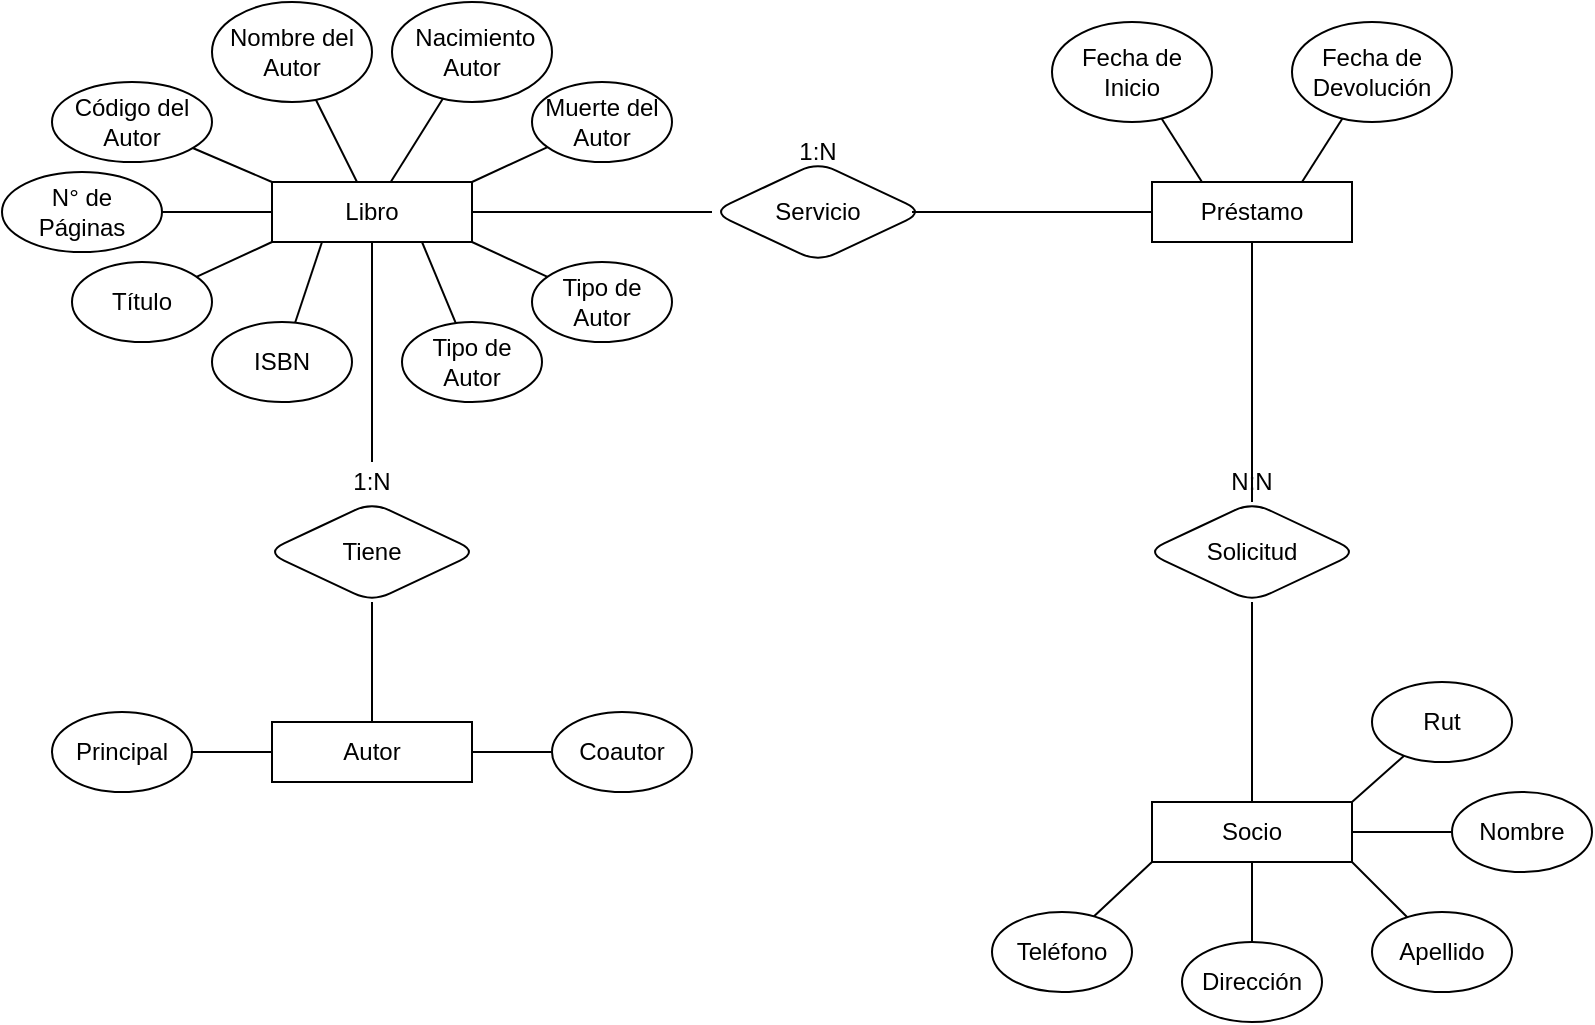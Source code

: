 <mxfile>
    <diagram id="uqVQLhDfRJaLFAwXgeg6" name="Modelo Conceptual">
        <mxGraphModel dx="974" dy="431" grid="1" gridSize="10" guides="1" tooltips="1" connect="1" arrows="1" fold="1" page="1" pageScale="1" pageWidth="827" pageHeight="1169" math="0" shadow="0">
            <root>
                <mxCell id="0"/>
                <mxCell id="1" parent="0"/>
                <mxCell id="28" value="" style="edgeStyle=none;html=1;endArrow=none;endFill=0;" parent="1" source="4" target="27" edge="1">
                    <mxGeometry relative="1" as="geometry"/>
                </mxCell>
                <mxCell id="33" style="edgeStyle=none;html=1;entryX=0.5;entryY=0;entryDx=0;entryDy=0;endArrow=none;endFill=0;startArrow=none;" parent="1" source="ob97hKyUoDoPS7dpxWtW-70" target="31" edge="1">
                    <mxGeometry relative="1" as="geometry"/>
                </mxCell>
                <mxCell id="40" style="edgeStyle=none;html=1;entryX=0;entryY=0.5;entryDx=0;entryDy=0;endArrow=none;endFill=0;" parent="1" source="4" target="38" edge="1">
                    <mxGeometry relative="1" as="geometry"/>
                </mxCell>
                <mxCell id="4" value="Libro" style="rounded=0;whiteSpace=wrap;html=1;" parent="1" vertex="1">
                    <mxGeometry x="150" y="130" width="100" height="30" as="geometry"/>
                </mxCell>
                <mxCell id="23" style="edgeStyle=none;html=1;endArrow=none;endFill=0;" parent="1" source="6" target="4" edge="1">
                    <mxGeometry relative="1" as="geometry"/>
                </mxCell>
                <mxCell id="6" value="Nombre del Autor" style="ellipse;whiteSpace=wrap;html=1;rounded=1;" parent="1" vertex="1">
                    <mxGeometry x="120" y="40" width="80" height="50" as="geometry"/>
                </mxCell>
                <mxCell id="22" style="edgeStyle=none;html=1;entryX=0;entryY=0;entryDx=0;entryDy=0;endArrow=none;endFill=0;" parent="1" source="8" target="4" edge="1">
                    <mxGeometry relative="1" as="geometry"/>
                </mxCell>
                <mxCell id="8" value="Código del Autor" style="ellipse;whiteSpace=wrap;html=1;rounded=1;" parent="1" vertex="1">
                    <mxGeometry x="40" y="80" width="80" height="40" as="geometry"/>
                </mxCell>
                <mxCell id="24" style="edgeStyle=none;html=1;endArrow=none;endFill=0;" parent="1" source="10" target="4" edge="1">
                    <mxGeometry relative="1" as="geometry"/>
                </mxCell>
                <mxCell id="10" value="&amp;nbsp;Nacimiento Autor" style="ellipse;whiteSpace=wrap;html=1;rounded=1;" parent="1" vertex="1">
                    <mxGeometry x="210" y="40" width="80" height="50" as="geometry"/>
                </mxCell>
                <mxCell id="25" style="edgeStyle=none;html=1;entryX=1;entryY=0;entryDx=0;entryDy=0;endArrow=none;endFill=0;" parent="1" source="13" target="4" edge="1">
                    <mxGeometry relative="1" as="geometry"/>
                </mxCell>
                <mxCell id="13" value="Muerte del Autor" style="ellipse;whiteSpace=wrap;html=1;rounded=1;" parent="1" vertex="1">
                    <mxGeometry x="280" y="80" width="70" height="40" as="geometry"/>
                </mxCell>
                <mxCell id="32" value="" style="edgeStyle=none;html=1;endArrow=none;endFill=0;entryX=0.75;entryY=1;entryDx=0;entryDy=0;" parent="1" source="16" target="4" edge="1">
                    <mxGeometry relative="1" as="geometry"/>
                </mxCell>
                <mxCell id="16" value="Tipo de Autor" style="ellipse;whiteSpace=wrap;html=1;rounded=1;" parent="1" vertex="1">
                    <mxGeometry x="215" y="200" width="70" height="40" as="geometry"/>
                </mxCell>
                <mxCell id="20" style="edgeStyle=none;html=1;entryX=0;entryY=1;entryDx=0;entryDy=0;endArrow=none;endFill=0;" parent="1" source="17" target="4" edge="1">
                    <mxGeometry relative="1" as="geometry"/>
                </mxCell>
                <mxCell id="17" value="Título" style="ellipse;whiteSpace=wrap;html=1;rounded=1;" parent="1" vertex="1">
                    <mxGeometry x="50" y="170" width="70" height="40" as="geometry"/>
                </mxCell>
                <mxCell id="19" style="edgeStyle=none;html=1;entryX=0.25;entryY=1;entryDx=0;entryDy=0;endArrow=none;endFill=0;" parent="1" source="18" target="4" edge="1">
                    <mxGeometry relative="1" as="geometry"/>
                </mxCell>
                <mxCell id="18" value="ISBN" style="ellipse;whiteSpace=wrap;html=1;rounded=1;" parent="1" vertex="1">
                    <mxGeometry x="120" y="200" width="70" height="40" as="geometry"/>
                </mxCell>
                <mxCell id="27" value="N° de &lt;br&gt;Páginas" style="ellipse;whiteSpace=wrap;html=1;rounded=1;" parent="1" vertex="1">
                    <mxGeometry x="15" y="125" width="80" height="40" as="geometry"/>
                </mxCell>
                <mxCell id="uRIsdsb9jOaQ5oJXY-gY-70" value="" style="edgeStyle=none;html=1;endArrow=none;endFill=0;" parent="1" source="31" target="uRIsdsb9jOaQ5oJXY-gY-69" edge="1">
                    <mxGeometry relative="1" as="geometry"/>
                </mxCell>
                <mxCell id="31" value="Tiene" style="rhombus;whiteSpace=wrap;html=1;rounded=1;" parent="1" vertex="1">
                    <mxGeometry x="147" y="290" width="106" height="50" as="geometry"/>
                </mxCell>
                <mxCell id="34" value="Principal" style="ellipse;whiteSpace=wrap;html=1;rounded=1;" parent="1" vertex="1">
                    <mxGeometry x="40" y="395" width="70" height="40" as="geometry"/>
                </mxCell>
                <mxCell id="uRIsdsb9jOaQ5oJXY-gY-72" value="" style="edgeStyle=none;html=1;endArrow=none;endFill=0;" parent="1" source="35" target="uRIsdsb9jOaQ5oJXY-gY-69" edge="1">
                    <mxGeometry relative="1" as="geometry"/>
                </mxCell>
                <mxCell id="35" value="Coautor" style="ellipse;whiteSpace=wrap;html=1;rounded=1;" parent="1" vertex="1">
                    <mxGeometry x="290" y="395" width="70" height="40" as="geometry"/>
                </mxCell>
                <mxCell id="38" value="Servicio" style="rhombus;whiteSpace=wrap;html=1;rounded=1;" parent="1" vertex="1">
                    <mxGeometry x="370" y="120" width="106" height="50" as="geometry"/>
                </mxCell>
                <mxCell id="43" style="edgeStyle=none;html=1;endArrow=none;endFill=0;" parent="1" source="41" edge="1">
                    <mxGeometry relative="1" as="geometry">
                        <mxPoint x="470" y="145" as="targetPoint"/>
                    </mxGeometry>
                </mxCell>
                <mxCell id="65" style="edgeStyle=none;html=1;entryX=0.5;entryY=0;entryDx=0;entryDy=0;endArrow=none;endFill=0;" parent="1" source="41" target="64" edge="1">
                    <mxGeometry relative="1" as="geometry"/>
                </mxCell>
                <mxCell id="41" value="Préstamo" style="rounded=0;whiteSpace=wrap;html=1;" parent="1" vertex="1">
                    <mxGeometry x="590" y="130" width="100" height="30" as="geometry"/>
                </mxCell>
                <mxCell id="49" style="edgeStyle=none;html=1;entryX=0.75;entryY=0;entryDx=0;entryDy=0;endArrow=none;endFill=0;" parent="1" source="44" target="41" edge="1">
                    <mxGeometry relative="1" as="geometry"/>
                </mxCell>
                <mxCell id="44" value="Fecha de Devolución" style="ellipse;whiteSpace=wrap;html=1;rounded=1;" parent="1" vertex="1">
                    <mxGeometry x="660" y="50" width="80" height="50" as="geometry"/>
                </mxCell>
                <mxCell id="48" style="edgeStyle=none;html=1;entryX=0.25;entryY=0;entryDx=0;entryDy=0;endArrow=none;endFill=0;" parent="1" source="45" target="41" edge="1">
                    <mxGeometry relative="1" as="geometry"/>
                </mxCell>
                <mxCell id="45" value="Fecha de Inicio" style="ellipse;whiteSpace=wrap;html=1;rounded=1;" parent="1" vertex="1">
                    <mxGeometry x="540" y="50" width="80" height="50" as="geometry"/>
                </mxCell>
                <mxCell id="59" style="edgeStyle=none;html=1;entryX=0.5;entryY=0;entryDx=0;entryDy=0;endArrow=none;endFill=0;" parent="1" source="51" target="56" edge="1">
                    <mxGeometry relative="1" as="geometry"/>
                </mxCell>
                <mxCell id="66" style="edgeStyle=none;html=1;entryX=0.5;entryY=1;entryDx=0;entryDy=0;endArrow=none;endFill=0;" parent="1" source="51" target="64" edge="1">
                    <mxGeometry relative="1" as="geometry"/>
                </mxCell>
                <mxCell id="51" value="Socio" style="rounded=0;whiteSpace=wrap;html=1;" parent="1" vertex="1">
                    <mxGeometry x="590" y="440" width="100" height="30" as="geometry"/>
                </mxCell>
                <mxCell id="62" style="edgeStyle=none;html=1;entryX=1;entryY=0.5;entryDx=0;entryDy=0;endArrow=none;endFill=0;" parent="1" source="54" target="51" edge="1">
                    <mxGeometry relative="1" as="geometry"/>
                </mxCell>
                <mxCell id="54" value="Nombre" style="ellipse;whiteSpace=wrap;html=1;rounded=1;" parent="1" vertex="1">
                    <mxGeometry x="740" y="435" width="70" height="40" as="geometry"/>
                </mxCell>
                <mxCell id="60" style="edgeStyle=none;html=1;entryX=0;entryY=1;entryDx=0;entryDy=0;endArrow=none;endFill=0;" parent="1" target="51" edge="1">
                    <mxGeometry relative="1" as="geometry">
                        <mxPoint x="560.216" y="497.922" as="sourcePoint"/>
                    </mxGeometry>
                </mxCell>
                <mxCell id="55" value="Teléfono" style="ellipse;whiteSpace=wrap;html=1;rounded=1;" parent="1" vertex="1">
                    <mxGeometry x="510" y="495" width="70" height="40" as="geometry"/>
                </mxCell>
                <mxCell id="56" value="Dirección" style="ellipse;whiteSpace=wrap;html=1;rounded=1;" parent="1" vertex="1">
                    <mxGeometry x="605" y="510" width="70" height="40" as="geometry"/>
                </mxCell>
                <mxCell id="61" style="edgeStyle=none;html=1;entryX=1;entryY=1;entryDx=0;entryDy=0;endArrow=none;endFill=0;" parent="1" source="57" target="51" edge="1">
                    <mxGeometry relative="1" as="geometry"/>
                </mxCell>
                <mxCell id="57" value="Apellido" style="ellipse;whiteSpace=wrap;html=1;rounded=1;" parent="1" vertex="1">
                    <mxGeometry x="700" y="495" width="70" height="40" as="geometry"/>
                </mxCell>
                <mxCell id="63" style="edgeStyle=none;html=1;entryX=1;entryY=0;entryDx=0;entryDy=0;endArrow=none;endFill=0;" parent="1" source="58" target="51" edge="1">
                    <mxGeometry relative="1" as="geometry"/>
                </mxCell>
                <mxCell id="58" value="Rut" style="ellipse;whiteSpace=wrap;html=1;rounded=1;" parent="1" vertex="1">
                    <mxGeometry x="700" y="380" width="70" height="40" as="geometry"/>
                </mxCell>
                <mxCell id="64" value="Solicitud" style="rhombus;whiteSpace=wrap;html=1;rounded=1;" parent="1" vertex="1">
                    <mxGeometry x="587" y="290" width="106" height="50" as="geometry"/>
                </mxCell>
                <mxCell id="69" style="edgeStyle=none;html=1;entryX=1;entryY=1;entryDx=0;entryDy=0;endArrow=none;endFill=0;" parent="1" source="68" target="4" edge="1">
                    <mxGeometry relative="1" as="geometry"/>
                </mxCell>
                <mxCell id="68" value="Tipo de Autor" style="ellipse;whiteSpace=wrap;html=1;rounded=1;" parent="1" vertex="1">
                    <mxGeometry x="280" y="170" width="70" height="40" as="geometry"/>
                </mxCell>
                <mxCell id="uRIsdsb9jOaQ5oJXY-gY-71" value="" style="edgeStyle=none;html=1;endArrow=none;endFill=0;" parent="1" source="uRIsdsb9jOaQ5oJXY-gY-69" target="34" edge="1">
                    <mxGeometry relative="1" as="geometry"/>
                </mxCell>
                <mxCell id="uRIsdsb9jOaQ5oJXY-gY-69" value="Autor" style="rounded=0;whiteSpace=wrap;html=1;" parent="1" vertex="1">
                    <mxGeometry x="150" y="400" width="100" height="30" as="geometry"/>
                </mxCell>
                <mxCell id="ob97hKyUoDoPS7dpxWtW-69" value="1:N" style="text;html=1;strokeColor=none;fillColor=none;align=center;verticalAlign=middle;whiteSpace=wrap;rounded=0;" parent="1" vertex="1">
                    <mxGeometry x="403" y="105" width="40" height="20" as="geometry"/>
                </mxCell>
                <mxCell id="ob97hKyUoDoPS7dpxWtW-70" value="1:N" style="text;html=1;strokeColor=none;fillColor=none;align=center;verticalAlign=middle;whiteSpace=wrap;rounded=0;" parent="1" vertex="1">
                    <mxGeometry x="180" y="270" width="40" height="20" as="geometry"/>
                </mxCell>
                <mxCell id="ob97hKyUoDoPS7dpxWtW-71" value="" style="edgeStyle=none;html=1;entryX=0.5;entryY=0;entryDx=0;entryDy=0;endArrow=none;endFill=0;" parent="1" source="4" target="ob97hKyUoDoPS7dpxWtW-70" edge="1">
                    <mxGeometry relative="1" as="geometry">
                        <mxPoint x="200" y="160" as="sourcePoint"/>
                        <mxPoint x="200" y="290" as="targetPoint"/>
                    </mxGeometry>
                </mxCell>
                <mxCell id="ob97hKyUoDoPS7dpxWtW-72" value="N:N" style="text;html=1;strokeColor=none;fillColor=none;align=center;verticalAlign=middle;whiteSpace=wrap;rounded=0;" parent="1" vertex="1">
                    <mxGeometry x="620" y="270" width="40" height="20" as="geometry"/>
                </mxCell>
            </root>
        </mxGraphModel>
    </diagram>
    <diagram id="mhzFOZP25a-GHOfsMgsZ" name="Modelo Lógico">
        <mxGraphModel dx="974" dy="431" grid="1" gridSize="10" guides="1" tooltips="1" connect="1" arrows="1" fold="1" page="1" pageScale="1" pageWidth="827" pageHeight="1169" math="0" shadow="0">
            <root>
                <mxCell id="vHATkGqhV-EBnXnX9JVX-0"/>
                <mxCell id="vHATkGqhV-EBnXnX9JVX-1" parent="vHATkGqhV-EBnXnX9JVX-0"/>
                <mxCell id="vHATkGqhV-EBnXnX9JVX-2" value="libro" style="swimlane;fontStyle=0;childLayout=stackLayout;horizontal=1;startSize=26;horizontalStack=0;resizeParent=1;resizeParentMax=0;resizeLast=0;collapsible=1;marginBottom=0;align=center;fontSize=14;rounded=1;" parent="vHATkGqhV-EBnXnX9JVX-1" vertex="1">
                    <mxGeometry x="40" y="80" width="160" height="110" as="geometry"/>
                </mxCell>
                <mxCell id="vHATkGqhV-EBnXnX9JVX-3" value="isbn [PK]&#10;titulo&#10;num_paginas&#10;autor [FK]" style="text;strokeColor=none;fillColor=none;spacingLeft=4;spacingRight=4;overflow=hidden;rotatable=0;points=[[0,0.5],[1,0.5]];portConstraint=eastwest;fontSize=12;rounded=1;" parent="vHATkGqhV-EBnXnX9JVX-2" vertex="1">
                    <mxGeometry y="26" width="160" height="84" as="geometry"/>
                </mxCell>
                <mxCell id="xgTkTWEUYynd-jVh_Jvl-0" value="prestamo" style="swimlane;fontStyle=0;childLayout=stackLayout;horizontal=1;startSize=26;horizontalStack=0;resizeParent=1;resizeParentMax=0;resizeLast=0;collapsible=1;marginBottom=0;align=center;fontSize=14;rounded=1;" parent="vHATkGqhV-EBnXnX9JVX-1" vertex="1">
                    <mxGeometry x="320" y="80" width="160" height="110" as="geometry"/>
                </mxCell>
                <mxCell id="xgTkTWEUYynd-jVh_Jvl-1" value="id_prestamo [PK]&#10;fecha_prestamo&#10;fecha_devolucion&#10;isbn_libro [FK]&#10;rut_socio [FK]" style="text;strokeColor=none;fillColor=none;spacingLeft=4;spacingRight=4;overflow=hidden;rotatable=0;points=[[0,0.5],[1,0.5]];portConstraint=eastwest;fontSize=12;rounded=1;" parent="xgTkTWEUYynd-jVh_Jvl-0" vertex="1">
                    <mxGeometry y="26" width="160" height="84" as="geometry"/>
                </mxCell>
                <mxCell id="fbK7FyY_Do8xVFlV5jhj-0" value="socio" style="swimlane;fontStyle=0;childLayout=stackLayout;horizontal=1;startSize=26;horizontalStack=0;resizeParent=1;resizeParentMax=0;resizeLast=0;collapsible=1;marginBottom=0;align=center;fontSize=14;rounded=1;" parent="vHATkGqhV-EBnXnX9JVX-1" vertex="1">
                    <mxGeometry x="600" y="80" width="160" height="110" as="geometry"/>
                </mxCell>
                <mxCell id="fbK7FyY_Do8xVFlV5jhj-1" value="rut [PK]&#10;nombre&#10;apellido&#10;direccion&#10;telefono" style="text;strokeColor=none;fillColor=none;spacingLeft=4;spacingRight=4;overflow=hidden;rotatable=0;points=[[0,0.5],[1,0.5]];portConstraint=eastwest;fontSize=12;rounded=1;" parent="fbK7FyY_Do8xVFlV5jhj-0" vertex="1">
                    <mxGeometry y="26" width="160" height="84" as="geometry"/>
                </mxCell>
                <mxCell id="fbK7FyY_Do8xVFlV5jhj-4" value="tipo_autor" style="swimlane;fontStyle=0;childLayout=stackLayout;horizontal=1;startSize=26;horizontalStack=0;resizeParent=1;resizeParentMax=0;resizeLast=0;collapsible=1;marginBottom=0;align=center;fontSize=14;rounded=1;" parent="vHATkGqhV-EBnXnX9JVX-1" vertex="1">
                    <mxGeometry x="320" y="280" width="160" height="80" as="geometry"/>
                </mxCell>
                <mxCell id="fbK7FyY_Do8xVFlV5jhj-5" value="id_autor_libro [PK]&#10;tipo" style="text;strokeColor=none;fillColor=none;spacingLeft=4;spacingRight=4;overflow=hidden;rotatable=0;points=[[0,0.5],[1,0.5]];portConstraint=eastwest;fontSize=12;rounded=1;" parent="fbK7FyY_Do8xVFlV5jhj-4" vertex="1">
                    <mxGeometry y="26" width="160" height="54" as="geometry"/>
                </mxCell>
                <mxCell id="4Sy0ADNcXCkzAkWNsCa9-1" style="edgeStyle=none;html=1;entryX=1;entryY=0.5;entryDx=0;entryDy=0;endArrow=none;endFill=0;" parent="vHATkGqhV-EBnXnX9JVX-1" source="xgTkTWEUYynd-jVh_Jvl-1" target="vHATkGqhV-EBnXnX9JVX-3" edge="1">
                    <mxGeometry relative="1" as="geometry"/>
                </mxCell>
                <mxCell id="bGVlFbafxkW8dY_tyMmb-3" style="edgeStyle=none;html=1;endArrow=none;endFill=0;" parent="vHATkGqhV-EBnXnX9JVX-1" source="e5IWjNx2bu8dreDrEWCK-2" target="bGVlFbafxkW8dY_tyMmb-1" edge="1">
                    <mxGeometry relative="1" as="geometry"/>
                </mxCell>
                <mxCell id="e5IWjNx2bu8dreDrEWCK-2" value="autor" style="swimlane;fontStyle=0;childLayout=stackLayout;horizontal=1;startSize=26;horizontalStack=0;resizeParent=1;resizeParentMax=0;resizeLast=0;collapsible=1;marginBottom=0;align=center;fontSize=14;rounded=1;" parent="vHATkGqhV-EBnXnX9JVX-1" vertex="1">
                    <mxGeometry x="40" y="440" width="160" height="120" as="geometry"/>
                </mxCell>
                <mxCell id="e5IWjNx2bu8dreDrEWCK-3" value="id [PK]&#10;nombre_autor&#10;apellido_autor&#10;fecha_nacimiento&#10;fecha_muerte" style="text;strokeColor=none;fillColor=none;spacingLeft=4;spacingRight=4;overflow=hidden;rotatable=0;points=[[0,0.5],[1,0.5]];portConstraint=eastwest;fontSize=12;rounded=1;" parent="e5IWjNx2bu8dreDrEWCK-2" vertex="1">
                    <mxGeometry y="26" width="160" height="94" as="geometry"/>
                </mxCell>
                <mxCell id="bGVlFbafxkW8dY_tyMmb-2" style="edgeStyle=none;html=1;endArrow=none;endFill=0;" parent="vHATkGqhV-EBnXnX9JVX-1" source="bGVlFbafxkW8dY_tyMmb-0" target="vHATkGqhV-EBnXnX9JVX-3" edge="1">
                    <mxGeometry relative="1" as="geometry"/>
                </mxCell>
                <mxCell id="bGVlFbafxkW8dY_tyMmb-0" value="autor_libro" style="swimlane;fontStyle=0;childLayout=stackLayout;horizontal=1;startSize=26;horizontalStack=0;resizeParent=1;resizeParentMax=0;resizeLast=0;collapsible=1;marginBottom=0;align=center;fontSize=14;rounded=1;" parent="vHATkGqhV-EBnXnX9JVX-1" vertex="1">
                    <mxGeometry x="40" y="280" width="160" height="80" as="geometry"/>
                </mxCell>
                <mxCell id="bGVlFbafxkW8dY_tyMmb-1" value="isbn_libro [PK][FK]&#10;id_autor [PK][FK]&#10;id_tipo_autor [FK]" style="text;strokeColor=none;fillColor=none;spacingLeft=4;spacingRight=4;overflow=hidden;rotatable=0;points=[[0,0.5],[1,0.5]];portConstraint=eastwest;fontSize=12;rounded=1;" parent="bGVlFbafxkW8dY_tyMmb-0" vertex="1">
                    <mxGeometry y="26" width="160" height="54" as="geometry"/>
                </mxCell>
                <mxCell id="bGVlFbafxkW8dY_tyMmb-4" style="edgeStyle=none;html=1;entryX=0;entryY=0.5;entryDx=0;entryDy=0;endArrow=none;endFill=0;" parent="vHATkGqhV-EBnXnX9JVX-1" source="xgTkTWEUYynd-jVh_Jvl-1" target="fbK7FyY_Do8xVFlV5jhj-1" edge="1">
                    <mxGeometry relative="1" as="geometry"/>
                </mxCell>
                <mxCell id="bGVlFbafxkW8dY_tyMmb-5" style="edgeStyle=none;html=1;endArrow=none;endFill=0;" parent="vHATkGqhV-EBnXnX9JVX-1" source="bGVlFbafxkW8dY_tyMmb-1" target="fbK7FyY_Do8xVFlV5jhj-5" edge="1">
                    <mxGeometry relative="1" as="geometry"/>
                </mxCell>
                <mxCell id="AnDOFsGe3Cr27mpyqITF-0" value="1" style="text;html=1;strokeColor=none;fillColor=none;align=center;verticalAlign=middle;whiteSpace=wrap;rounded=0;" parent="vHATkGqhV-EBnXnX9JVX-1" vertex="1">
                    <mxGeometry x="190" y="125" width="40" height="20" as="geometry"/>
                </mxCell>
                <mxCell id="AnDOFsGe3Cr27mpyqITF-1" value="1" style="text;html=1;strokeColor=none;fillColor=none;align=center;verticalAlign=middle;whiteSpace=wrap;rounded=0;" parent="vHATkGqhV-EBnXnX9JVX-1" vertex="1">
                    <mxGeometry x="290" y="125" width="40" height="20" as="geometry"/>
                </mxCell>
                <mxCell id="AnDOFsGe3Cr27mpyqITF-2" value="1" style="text;html=1;strokeColor=none;fillColor=none;align=center;verticalAlign=middle;whiteSpace=wrap;rounded=0;" parent="vHATkGqhV-EBnXnX9JVX-1" vertex="1">
                    <mxGeometry x="110" y="190" width="40" height="20" as="geometry"/>
                </mxCell>
                <mxCell id="AnDOFsGe3Cr27mpyqITF-3" value="n" style="text;html=1;strokeColor=none;fillColor=none;align=center;verticalAlign=middle;whiteSpace=wrap;rounded=0;" parent="vHATkGqhV-EBnXnX9JVX-1" vertex="1">
                    <mxGeometry x="110" y="260" width="40" height="20" as="geometry"/>
                </mxCell>
                <mxCell id="AnDOFsGe3Cr27mpyqITF-4" value="1" style="text;html=1;strokeColor=none;fillColor=none;align=center;verticalAlign=middle;whiteSpace=wrap;rounded=0;" parent="vHATkGqhV-EBnXnX9JVX-1" vertex="1">
                    <mxGeometry x="110" y="420" width="40" height="20" as="geometry"/>
                </mxCell>
                <mxCell id="AnDOFsGe3Cr27mpyqITF-5" value="n" style="text;html=1;strokeColor=none;fillColor=none;align=center;verticalAlign=middle;whiteSpace=wrap;rounded=0;" parent="vHATkGqhV-EBnXnX9JVX-1" vertex="1">
                    <mxGeometry x="110" y="360" width="40" height="20" as="geometry"/>
                </mxCell>
                <mxCell id="AnDOFsGe3Cr27mpyqITF-6" value="n" style="text;html=1;strokeColor=none;fillColor=none;align=center;verticalAlign=middle;whiteSpace=wrap;rounded=0;" parent="vHATkGqhV-EBnXnX9JVX-1" vertex="1">
                    <mxGeometry x="190" y="310" width="40" height="20" as="geometry"/>
                </mxCell>
                <mxCell id="AnDOFsGe3Cr27mpyqITF-7" value="1" style="text;html=1;strokeColor=none;fillColor=none;align=center;verticalAlign=middle;whiteSpace=wrap;rounded=0;" parent="vHATkGqhV-EBnXnX9JVX-1" vertex="1">
                    <mxGeometry x="290" y="310" width="40" height="20" as="geometry"/>
                </mxCell>
                <mxCell id="AnDOFsGe3Cr27mpyqITF-8" value="1" style="text;html=1;strokeColor=none;fillColor=none;align=center;verticalAlign=middle;whiteSpace=wrap;rounded=0;" parent="vHATkGqhV-EBnXnX9JVX-1" vertex="1">
                    <mxGeometry x="470" y="125" width="40" height="20" as="geometry"/>
                </mxCell>
                <mxCell id="AnDOFsGe3Cr27mpyqITF-9" value="n" style="text;html=1;strokeColor=none;fillColor=none;align=center;verticalAlign=middle;whiteSpace=wrap;rounded=0;" parent="vHATkGqhV-EBnXnX9JVX-1" vertex="1">
                    <mxGeometry x="570" y="125" width="40" height="20" as="geometry"/>
                </mxCell>
            </root>
        </mxGraphModel>
    </diagram>
    <diagram id="Wgy9LwkLvXaMDbjp9ndN" name="Modelo Físico">
        <mxGraphModel dx="974" dy="431" grid="1" gridSize="10" guides="1" tooltips="1" connect="1" arrows="1" fold="1" page="1" pageScale="1" pageWidth="827" pageHeight="1169" math="0" shadow="0">
            <root>
                <mxCell id="CmuFrKc4oBQL-hQ8GGKB-0"/>
                <mxCell id="CmuFrKc4oBQL-hQ8GGKB-1" parent="CmuFrKc4oBQL-hQ8GGKB-0"/>
                <mxCell id="o6Mymt_8c6PYhCKCGLrK-0" value="libro" style="swimlane;fontStyle=0;childLayout=stackLayout;horizontal=1;startSize=26;horizontalStack=0;resizeParent=1;resizeParentMax=0;resizeLast=0;collapsible=1;marginBottom=0;align=center;fontSize=14;rounded=1;" parent="CmuFrKc4oBQL-hQ8GGKB-1" vertex="1">
                    <mxGeometry x="40" y="80" width="180" height="110" as="geometry"/>
                </mxCell>
                <mxCell id="o6Mymt_8c6PYhCKCGLrK-1" value="isbn VARCHAR(15) [PK]&#10;titulo VARCHAR (255)&#10;num_paginas INT" style="text;strokeColor=none;fillColor=none;spacingLeft=4;spacingRight=4;overflow=hidden;rotatable=0;points=[[0,0.5],[1,0.5]];portConstraint=eastwest;fontSize=12;rounded=1;" parent="o6Mymt_8c6PYhCKCGLrK-0" vertex="1">
                    <mxGeometry y="26" width="180" height="84" as="geometry"/>
                </mxCell>
                <mxCell id="o6Mymt_8c6PYhCKCGLrK-2" value="prestamo" style="swimlane;fontStyle=0;childLayout=stackLayout;horizontal=1;startSize=26;horizontalStack=0;resizeParent=1;resizeParentMax=0;resizeLast=0;collapsible=1;marginBottom=0;align=center;fontSize=14;rounded=1;" parent="CmuFrKc4oBQL-hQ8GGKB-1" vertex="1">
                    <mxGeometry x="310" y="80" width="180" height="110" as="geometry"/>
                </mxCell>
                <mxCell id="o6Mymt_8c6PYhCKCGLrK-3" value="id_prestamo SERIAL [PK]&#10;fecha_prestamo DATE&#10;fecha_devolucion DATE&#10;isbn_libro VARCHAR(15) [FK]&#10;rut_socio VARCHAR(13) [FK]" style="text;strokeColor=none;fillColor=none;spacingLeft=4;spacingRight=4;overflow=hidden;rotatable=0;points=[[0,0.5],[1,0.5]];portConstraint=eastwest;fontSize=12;rounded=1;" parent="o6Mymt_8c6PYhCKCGLrK-2" vertex="1">
                    <mxGeometry y="26" width="180" height="84" as="geometry"/>
                </mxCell>
                <mxCell id="o6Mymt_8c6PYhCKCGLrK-4" value="socio" style="swimlane;fontStyle=0;childLayout=stackLayout;horizontal=1;startSize=26;horizontalStack=0;resizeParent=1;resizeParentMax=0;resizeLast=0;collapsible=1;marginBottom=0;align=center;fontSize=14;rounded=1;" parent="CmuFrKc4oBQL-hQ8GGKB-1" vertex="1">
                    <mxGeometry x="600" y="80" width="200" height="110" as="geometry"/>
                </mxCell>
                <mxCell id="o6Mymt_8c6PYhCKCGLrK-5" value="rut VARCHAR(13) [PK]&#10;nombre VARCHAR(50)&#10;apellido VARCHAR(50)&#10;direccion VARCHAR(255) UNIQUE&#10;telefono VARCHAR(12) UNIQUE" style="text;strokeColor=none;fillColor=none;spacingLeft=4;spacingRight=4;overflow=hidden;rotatable=0;points=[[0,0.5],[1,0.5]];portConstraint=eastwest;fontSize=12;rounded=1;" parent="o6Mymt_8c6PYhCKCGLrK-4" vertex="1">
                    <mxGeometry y="26" width="200" height="84" as="geometry"/>
                </mxCell>
                <mxCell id="o6Mymt_8c6PYhCKCGLrK-6" value="tipo_autor" style="swimlane;fontStyle=0;childLayout=stackLayout;horizontal=1;startSize=26;horizontalStack=0;resizeParent=1;resizeParentMax=0;resizeLast=0;collapsible=1;marginBottom=0;align=center;fontSize=14;rounded=1;" parent="CmuFrKc4oBQL-hQ8GGKB-1" vertex="1">
                    <mxGeometry x="310" y="280" width="180" height="80" as="geometry"/>
                </mxCell>
                <mxCell id="o6Mymt_8c6PYhCKCGLrK-7" value="id_autor_libro SMALLINT [PK]&#10;tipo VARCHAR(25)" style="text;strokeColor=none;fillColor=none;spacingLeft=4;spacingRight=4;overflow=hidden;rotatable=0;points=[[0,0.5],[1,0.5]];portConstraint=eastwest;fontSize=12;rounded=1;" parent="o6Mymt_8c6PYhCKCGLrK-6" vertex="1">
                    <mxGeometry y="26" width="180" height="54" as="geometry"/>
                </mxCell>
                <mxCell id="o6Mymt_8c6PYhCKCGLrK-8" style="edgeStyle=none;html=1;entryX=1;entryY=0.5;entryDx=0;entryDy=0;endArrow=none;endFill=0;" parent="CmuFrKc4oBQL-hQ8GGKB-1" source="o6Mymt_8c6PYhCKCGLrK-3" target="o6Mymt_8c6PYhCKCGLrK-1" edge="1">
                    <mxGeometry relative="1" as="geometry"/>
                </mxCell>
                <mxCell id="o6Mymt_8c6PYhCKCGLrK-9" style="edgeStyle=none;html=1;endArrow=none;endFill=0;" parent="CmuFrKc4oBQL-hQ8GGKB-1" source="o6Mymt_8c6PYhCKCGLrK-10" target="o6Mymt_8c6PYhCKCGLrK-14" edge="1">
                    <mxGeometry relative="1" as="geometry"/>
                </mxCell>
                <mxCell id="o6Mymt_8c6PYhCKCGLrK-10" value="autor" style="swimlane;fontStyle=0;childLayout=stackLayout;horizontal=1;startSize=26;horizontalStack=0;resizeParent=1;resizeParentMax=0;resizeLast=0;collapsible=1;marginBottom=0;align=center;fontSize=14;rounded=1;" parent="CmuFrKc4oBQL-hQ8GGKB-1" vertex="1">
                    <mxGeometry x="35" y="440" width="190" height="120" as="geometry"/>
                </mxCell>
                <mxCell id="o6Mymt_8c6PYhCKCGLrK-11" value="id SERIAL [PK]&#10;nombre_autor VARCHAR (50)&#10;apellido_autor VARCHAR (50)&#10;fecha_nacimiento VARCHAR(10)&#10;fecha_muerte VARCHAR(10)" style="text;strokeColor=none;fillColor=none;spacingLeft=4;spacingRight=4;overflow=hidden;rotatable=0;points=[[0,0.5],[1,0.5]];portConstraint=eastwest;fontSize=12;rounded=1;" parent="o6Mymt_8c6PYhCKCGLrK-10" vertex="1">
                    <mxGeometry y="26" width="190" height="94" as="geometry"/>
                </mxCell>
                <mxCell id="o6Mymt_8c6PYhCKCGLrK-12" style="edgeStyle=none;html=1;endArrow=none;endFill=0;" parent="CmuFrKc4oBQL-hQ8GGKB-1" source="o6Mymt_8c6PYhCKCGLrK-13" target="o6Mymt_8c6PYhCKCGLrK-1" edge="1">
                    <mxGeometry relative="1" as="geometry"/>
                </mxCell>
                <mxCell id="o6Mymt_8c6PYhCKCGLrK-13" value="autor_libro" style="swimlane;fontStyle=0;childLayout=stackLayout;horizontal=1;startSize=26;horizontalStack=0;resizeParent=1;resizeParentMax=0;resizeLast=0;collapsible=1;marginBottom=0;align=center;fontSize=14;rounded=1;" parent="CmuFrKc4oBQL-hQ8GGKB-1" vertex="1">
                    <mxGeometry x="30" y="280" width="200" height="76" as="geometry"/>
                </mxCell>
                <mxCell id="o6Mymt_8c6PYhCKCGLrK-14" value="isbn_libro VARCHAR(15) [PK][FK]&#10;id_autor INT [PK][FK]&#10;id_tipo_autor SMALLINT [FK]" style="text;strokeColor=none;fillColor=none;spacingLeft=4;spacingRight=4;overflow=hidden;rotatable=0;points=[[0,0.5],[1,0.5]];portConstraint=eastwest;fontSize=12;rounded=1;" parent="o6Mymt_8c6PYhCKCGLrK-13" vertex="1">
                    <mxGeometry y="26" width="200" height="50" as="geometry"/>
                </mxCell>
                <mxCell id="o6Mymt_8c6PYhCKCGLrK-15" style="edgeStyle=none;html=1;entryX=0;entryY=0.5;entryDx=0;entryDy=0;endArrow=none;endFill=0;" parent="CmuFrKc4oBQL-hQ8GGKB-1" source="o6Mymt_8c6PYhCKCGLrK-3" target="o6Mymt_8c6PYhCKCGLrK-5" edge="1">
                    <mxGeometry relative="1" as="geometry"/>
                </mxCell>
                <mxCell id="o6Mymt_8c6PYhCKCGLrK-16" style="edgeStyle=none;html=1;endArrow=none;endFill=0;" parent="CmuFrKc4oBQL-hQ8GGKB-1" source="o6Mymt_8c6PYhCKCGLrK-14" target="o6Mymt_8c6PYhCKCGLrK-7" edge="1">
                    <mxGeometry relative="1" as="geometry"/>
                </mxCell>
                <mxCell id="1W2Lgc6cjg_nvn1-byG7-0" value="1" style="text;html=1;strokeColor=none;fillColor=none;align=center;verticalAlign=middle;whiteSpace=wrap;rounded=0;" parent="CmuFrKc4oBQL-hQ8GGKB-1" vertex="1">
                    <mxGeometry x="210" y="125" width="40" height="20" as="geometry"/>
                </mxCell>
                <mxCell id="1W2Lgc6cjg_nvn1-byG7-1" value="1" style="text;html=1;strokeColor=none;fillColor=none;align=center;verticalAlign=middle;whiteSpace=wrap;rounded=0;" parent="CmuFrKc4oBQL-hQ8GGKB-1" vertex="1">
                    <mxGeometry x="280" y="125" width="40" height="20" as="geometry"/>
                </mxCell>
                <mxCell id="ctmLACAXwwX8m8gnjiNo-0" value="1" style="text;html=1;strokeColor=none;fillColor=none;align=center;verticalAlign=middle;whiteSpace=wrap;rounded=0;" parent="CmuFrKc4oBQL-hQ8GGKB-1" vertex="1">
                    <mxGeometry x="120" y="420" width="40" height="20" as="geometry"/>
                </mxCell>
                <mxCell id="ctmLACAXwwX8m8gnjiNo-1" value="1" style="text;html=1;strokeColor=none;fillColor=none;align=center;verticalAlign=middle;whiteSpace=wrap;rounded=0;" parent="CmuFrKc4oBQL-hQ8GGKB-1" vertex="1">
                    <mxGeometry x="280" y="310" width="40" height="20" as="geometry"/>
                </mxCell>
                <mxCell id="ctmLACAXwwX8m8gnjiNo-2" value="n" style="text;html=1;strokeColor=none;fillColor=none;align=center;verticalAlign=middle;whiteSpace=wrap;rounded=0;" parent="CmuFrKc4oBQL-hQ8GGKB-1" vertex="1">
                    <mxGeometry x="120" y="260" width="40" height="20" as="geometry"/>
                </mxCell>
                <mxCell id="ctmLACAXwwX8m8gnjiNo-3" value="n" style="text;html=1;strokeColor=none;fillColor=none;align=center;verticalAlign=middle;whiteSpace=wrap;rounded=0;" parent="CmuFrKc4oBQL-hQ8GGKB-1" vertex="1">
                    <mxGeometry x="120" y="356" width="40" height="20" as="geometry"/>
                </mxCell>
                <mxCell id="ctmLACAXwwX8m8gnjiNo-4" value="n" style="text;html=1;strokeColor=none;fillColor=none;align=center;verticalAlign=middle;whiteSpace=wrap;rounded=0;" parent="CmuFrKc4oBQL-hQ8GGKB-1" vertex="1">
                    <mxGeometry x="220" y="310" width="40" height="20" as="geometry"/>
                </mxCell>
                <mxCell id="ctmLACAXwwX8m8gnjiNo-5" value="1" style="text;html=1;strokeColor=none;fillColor=none;align=center;verticalAlign=middle;whiteSpace=wrap;rounded=0;" parent="CmuFrKc4oBQL-hQ8GGKB-1" vertex="1">
                    <mxGeometry x="120" y="190" width="40" height="20" as="geometry"/>
                </mxCell>
                <mxCell id="ctmLACAXwwX8m8gnjiNo-6" value="1" style="text;html=1;strokeColor=none;fillColor=none;align=center;verticalAlign=middle;whiteSpace=wrap;rounded=0;" parent="CmuFrKc4oBQL-hQ8GGKB-1" vertex="1">
                    <mxGeometry x="480" y="125" width="40" height="20" as="geometry"/>
                </mxCell>
                <mxCell id="aDo3sm0w18JI4eWgXUss-0" value="n" style="text;html=1;strokeColor=none;fillColor=none;align=center;verticalAlign=middle;whiteSpace=wrap;rounded=0;" parent="CmuFrKc4oBQL-hQ8GGKB-1" vertex="1">
                    <mxGeometry x="570" y="125" width="40" height="20" as="geometry"/>
                </mxCell>
            </root>
        </mxGraphModel>
    </diagram>
</mxfile>